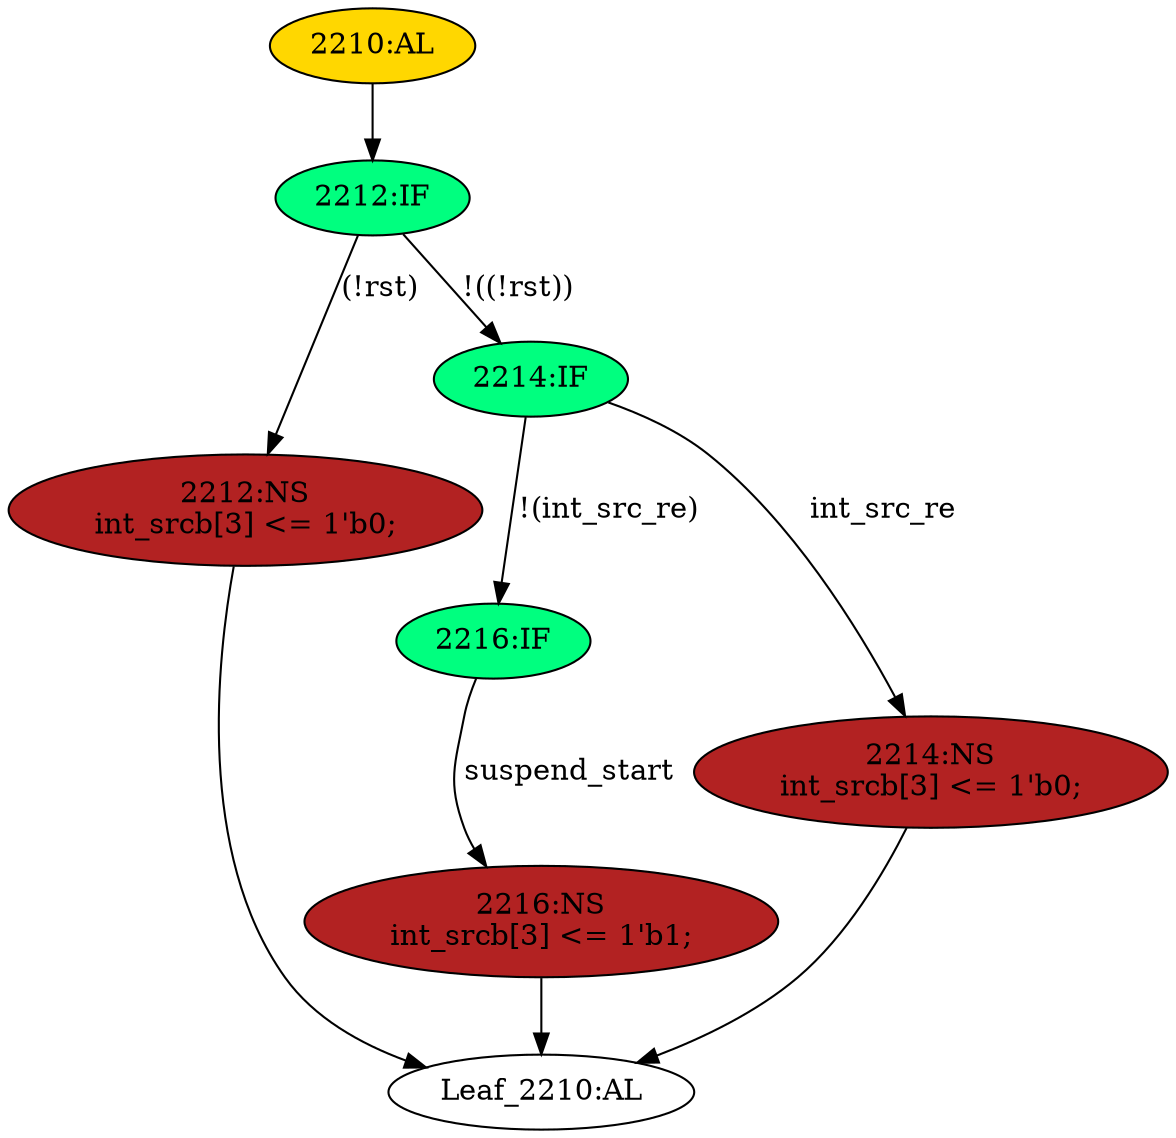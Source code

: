 strict digraph "" {
	node [label="\N"];
	"2212:IF"	 [ast="<pyverilog.vparser.ast.IfStatement object at 0x7f0a38dadbd0>",
		fillcolor=springgreen,
		label="2212:IF",
		statements="[]",
		style=filled,
		typ=IfStatement];
	"2212:NS"	 [ast="<pyverilog.vparser.ast.NonblockingSubstitution object at 0x7f0a38dbd110>",
		fillcolor=firebrick,
		label="2212:NS
int_srcb[3] <= 1'b0;",
		statements="[<pyverilog.vparser.ast.NonblockingSubstitution object at 0x7f0a38dbd110>]",
		style=filled,
		typ=NonblockingSubstitution];
	"2212:IF" -> "2212:NS"	 [cond="['rst']",
		label="(!rst)",
		lineno=2212];
	"2214:IF"	 [ast="<pyverilog.vparser.ast.IfStatement object at 0x7f0a38dadc10>",
		fillcolor=springgreen,
		label="2214:IF",
		statements="[]",
		style=filled,
		typ=IfStatement];
	"2212:IF" -> "2214:IF"	 [cond="['rst']",
		label="!((!rst))",
		lineno=2212];
	"Leaf_2210:AL"	 [def_var="['int_srcb']",
		label="Leaf_2210:AL"];
	"2212:NS" -> "Leaf_2210:AL"	 [cond="[]",
		lineno=None];
	"2216:IF"	 [ast="<pyverilog.vparser.ast.IfStatement object at 0x7f0a38dadc50>",
		fillcolor=springgreen,
		label="2216:IF",
		statements="[]",
		style=filled,
		typ=IfStatement];
	"2216:NS"	 [ast="<pyverilog.vparser.ast.NonblockingSubstitution object at 0x7f0a38dadc90>",
		fillcolor=firebrick,
		label="2216:NS
int_srcb[3] <= 1'b1;",
		statements="[<pyverilog.vparser.ast.NonblockingSubstitution object at 0x7f0a38dadc90>]",
		style=filled,
		typ=NonblockingSubstitution];
	"2216:IF" -> "2216:NS"	 [cond="['suspend_start']",
		label=suspend_start,
		lineno=2216];
	"2210:AL"	 [ast="<pyverilog.vparser.ast.Always object at 0x7f0a38dbd350>",
		clk_sens=False,
		fillcolor=gold,
		label="2210:AL",
		sens="['wclk']",
		statements="[]",
		style=filled,
		typ=Always,
		use_var="['rst', 'int_src_re', 'suspend_start']"];
	"2210:AL" -> "2212:IF"	 [cond="[]",
		lineno=None];
	"2214:IF" -> "2216:IF"	 [cond="['int_src_re']",
		label="!(int_src_re)",
		lineno=2214];
	"2214:NS"	 [ast="<pyverilog.vparser.ast.NonblockingSubstitution object at 0x7f0a38daded0>",
		fillcolor=firebrick,
		label="2214:NS
int_srcb[3] <= 1'b0;",
		statements="[<pyverilog.vparser.ast.NonblockingSubstitution object at 0x7f0a38daded0>]",
		style=filled,
		typ=NonblockingSubstitution];
	"2214:IF" -> "2214:NS"	 [cond="['int_src_re']",
		label=int_src_re,
		lineno=2214];
	"2214:NS" -> "Leaf_2210:AL"	 [cond="[]",
		lineno=None];
	"2216:NS" -> "Leaf_2210:AL"	 [cond="[]",
		lineno=None];
}
